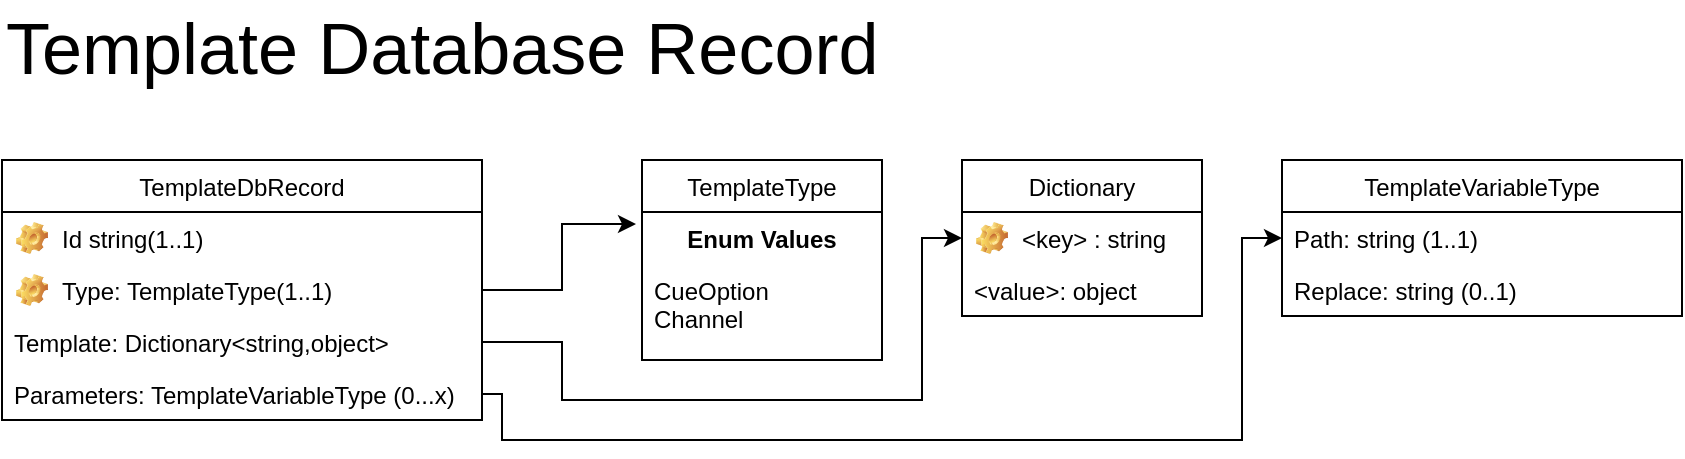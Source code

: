<mxfile version="13.7.9" type="device"><diagram id="CwCPBcXZOWI9J1zfgDHO" name="Page-1"><mxGraphModel dx="1042" dy="678" grid="1" gridSize="10" guides="1" tooltips="1" connect="1" arrows="1" fold="1" page="1" pageScale="1" pageWidth="1100" pageHeight="850" math="0" shadow="0"><root><mxCell id="0"/><mxCell id="1" parent="0"/><mxCell id="Yg6pK1T9AQLUbVwk1xyi-2" value="&lt;font style=&quot;font-size: 36px&quot;&gt;Template Database Record&lt;/font&gt;" style="text;html=1;resizable=0;points=[];autosize=1;align=left;verticalAlign=top;spacingTop=-4;" parent="1" vertex="1"><mxGeometry x="40" y="40" width="450" height="20" as="geometry"/></mxCell><mxCell id="KmfvtNIkWaQ_sEXPeE87-1" value="TemplateDbRecord" style="swimlane;fontStyle=0;childLayout=stackLayout;horizontal=1;startSize=26;fillColor=none;horizontalStack=0;resizeParent=1;resizeParentMax=0;resizeLast=0;collapsible=1;marginBottom=0;" parent="1" vertex="1"><mxGeometry x="40" y="120" width="240" height="130" as="geometry"/></mxCell><mxCell id="Ou2PWRsIDcKgJtkRFagu-1" value="Id string(1..1)" style="label;fontStyle=0;strokeColor=none;fillColor=none;align=left;verticalAlign=top;overflow=hidden;spacingLeft=28;spacingRight=4;rotatable=0;points=[[0,0.5],[1,0.5]];portConstraint=eastwest;imageWidth=16;imageHeight=16;image=img/clipart/Gear_128x128.png" parent="KmfvtNIkWaQ_sEXPeE87-1" vertex="1"><mxGeometry y="26" width="240" height="26" as="geometry"/></mxCell><mxCell id="DYEwssiQ62qJ82tZvnGi-1" value="Type: TemplateType(1..1)" style="label;fontStyle=0;strokeColor=none;fillColor=none;align=left;verticalAlign=top;overflow=hidden;spacingLeft=28;spacingRight=4;rotatable=0;points=[[0,0.5],[1,0.5]];portConstraint=eastwest;imageWidth=16;imageHeight=16;image=img/clipart/Gear_128x128.png" vertex="1" parent="KmfvtNIkWaQ_sEXPeE87-1"><mxGeometry y="52" width="240" height="26" as="geometry"/></mxCell><mxCell id="KmfvtNIkWaQ_sEXPeE87-2" value="Template: Dictionary&lt;string,object&gt;" style="text;strokeColor=none;fillColor=none;align=left;verticalAlign=top;spacingLeft=4;spacingRight=4;overflow=hidden;rotatable=0;points=[[0,0.5],[1,0.5]];portConstraint=eastwest;" parent="KmfvtNIkWaQ_sEXPeE87-1" vertex="1"><mxGeometry y="78" width="240" height="26" as="geometry"/></mxCell><mxCell id="KmfvtNIkWaQ_sEXPeE87-3" value="Parameters: TemplateVariableType (0...x)" style="text;strokeColor=none;fillColor=none;align=left;verticalAlign=top;spacingLeft=4;spacingRight=4;overflow=hidden;rotatable=0;points=[[0,0.5],[1,0.5]];portConstraint=eastwest;" parent="KmfvtNIkWaQ_sEXPeE87-1" vertex="1"><mxGeometry y="104" width="240" height="26" as="geometry"/></mxCell><mxCell id="DYEwssiQ62qJ82tZvnGi-2" style="edgeStyle=orthogonalEdgeStyle;rounded=0;orthogonalLoop=1;jettySize=auto;html=1;exitX=1;exitY=0.5;exitDx=0;exitDy=0;entryX=-0.025;entryY=0.231;entryDx=0;entryDy=0;entryPerimeter=0;" edge="1" parent="1" source="DYEwssiQ62qJ82tZvnGi-1" target="KmfvtNIkWaQ_sEXPeE87-15"><mxGeometry relative="1" as="geometry"/></mxCell><mxCell id="DYEwssiQ62qJ82tZvnGi-3" style="edgeStyle=orthogonalEdgeStyle;rounded=0;orthogonalLoop=1;jettySize=auto;html=1;exitX=1;exitY=0.5;exitDx=0;exitDy=0;entryX=0;entryY=0.5;entryDx=0;entryDy=0;" edge="1" parent="1" source="KmfvtNIkWaQ_sEXPeE87-2" target="Ou2PWRsIDcKgJtkRFagu-5"><mxGeometry relative="1" as="geometry"><Array as="points"><mxPoint x="320" y="211"/><mxPoint x="320" y="240"/><mxPoint x="500" y="240"/><mxPoint x="500" y="159"/></Array></mxGeometry></mxCell><mxCell id="KmfvtNIkWaQ_sEXPeE87-8" value="TemplateType" style="swimlane;fontStyle=0;childLayout=stackLayout;horizontal=1;startSize=26;fillColor=none;horizontalStack=0;resizeParent=1;resizeParentMax=0;resizeLast=0;collapsible=1;marginBottom=0;" parent="1" vertex="1"><mxGeometry x="360" y="120" width="120" height="100" as="geometry"/></mxCell><mxCell id="KmfvtNIkWaQ_sEXPeE87-15" value="Enum Values" style="text;align=center;fontStyle=1;verticalAlign=middle;spacingLeft=3;spacingRight=3;strokeColor=none;rotatable=0;points=[[0,0.5],[1,0.5]];portConstraint=eastwest;" parent="KmfvtNIkWaQ_sEXPeE87-8" vertex="1"><mxGeometry y="26" width="120" height="26" as="geometry"/></mxCell><mxCell id="KmfvtNIkWaQ_sEXPeE87-9" value="CueOption&#10;Channel" style="text;strokeColor=none;fillColor=none;align=left;verticalAlign=top;spacingLeft=4;spacingRight=4;overflow=hidden;rotatable=0;points=[[0,0.5],[1,0.5]];portConstraint=eastwest;" parent="KmfvtNIkWaQ_sEXPeE87-8" vertex="1"><mxGeometry y="52" width="120" height="48" as="geometry"/></mxCell><mxCell id="Ou2PWRsIDcKgJtkRFagu-5" value="Dictionary" style="swimlane;fontStyle=0;childLayout=stackLayout;horizontal=1;startSize=26;fillColor=none;horizontalStack=0;resizeParent=1;resizeParentMax=0;resizeLast=0;collapsible=1;marginBottom=0;" parent="1" vertex="1"><mxGeometry x="520" y="120" width="120" height="78" as="geometry"/></mxCell><mxCell id="Ou2PWRsIDcKgJtkRFagu-6" value="&lt;key&gt; : string" style="label;fontStyle=0;strokeColor=none;fillColor=none;align=left;verticalAlign=top;overflow=hidden;spacingLeft=28;spacingRight=4;rotatable=0;points=[[0,0.5],[1,0.5]];portConstraint=eastwest;imageWidth=16;imageHeight=16;image=img/clipart/Gear_128x128.png" parent="Ou2PWRsIDcKgJtkRFagu-5" vertex="1"><mxGeometry y="26" width="120" height="26" as="geometry"/></mxCell><mxCell id="Ou2PWRsIDcKgJtkRFagu-7" value="&lt;value&gt;: object" style="text;strokeColor=none;fillColor=none;align=left;verticalAlign=top;spacingLeft=4;spacingRight=4;overflow=hidden;rotatable=0;points=[[0,0.5],[1,0.5]];portConstraint=eastwest;" parent="Ou2PWRsIDcKgJtkRFagu-5" vertex="1"><mxGeometry y="52" width="120" height="26" as="geometry"/></mxCell><mxCell id="DYEwssiQ62qJ82tZvnGi-4" value="TemplateVariableType" style="swimlane;fontStyle=0;childLayout=stackLayout;horizontal=1;startSize=26;fillColor=none;horizontalStack=0;resizeParent=1;resizeParentMax=0;resizeLast=0;collapsible=1;marginBottom=0;" vertex="1" parent="1"><mxGeometry x="680" y="120" width="200" height="78" as="geometry"/></mxCell><mxCell id="DYEwssiQ62qJ82tZvnGi-7" value="Path: string (1..1)" style="text;strokeColor=none;fillColor=none;align=left;verticalAlign=top;spacingLeft=4;spacingRight=4;overflow=hidden;rotatable=0;points=[[0,0.5],[1,0.5]];portConstraint=eastwest;" vertex="1" parent="DYEwssiQ62qJ82tZvnGi-4"><mxGeometry y="26" width="200" height="26" as="geometry"/></mxCell><mxCell id="DYEwssiQ62qJ82tZvnGi-8" value="Replace: string (0..1)" style="text;strokeColor=none;fillColor=none;align=left;verticalAlign=top;spacingLeft=4;spacingRight=4;overflow=hidden;rotatable=0;points=[[0,0.5],[1,0.5]];portConstraint=eastwest;" vertex="1" parent="DYEwssiQ62qJ82tZvnGi-4"><mxGeometry y="52" width="200" height="26" as="geometry"/></mxCell><mxCell id="DYEwssiQ62qJ82tZvnGi-9" style="edgeStyle=orthogonalEdgeStyle;rounded=0;orthogonalLoop=1;jettySize=auto;html=1;exitX=1;exitY=0.5;exitDx=0;exitDy=0;entryX=0;entryY=0.5;entryDx=0;entryDy=0;" edge="1" parent="1" source="KmfvtNIkWaQ_sEXPeE87-3" target="DYEwssiQ62qJ82tZvnGi-7"><mxGeometry relative="1" as="geometry"><Array as="points"><mxPoint x="290" y="237"/><mxPoint x="290" y="260"/><mxPoint x="660" y="260"/><mxPoint x="660" y="159"/></Array></mxGeometry></mxCell></root></mxGraphModel></diagram></mxfile>